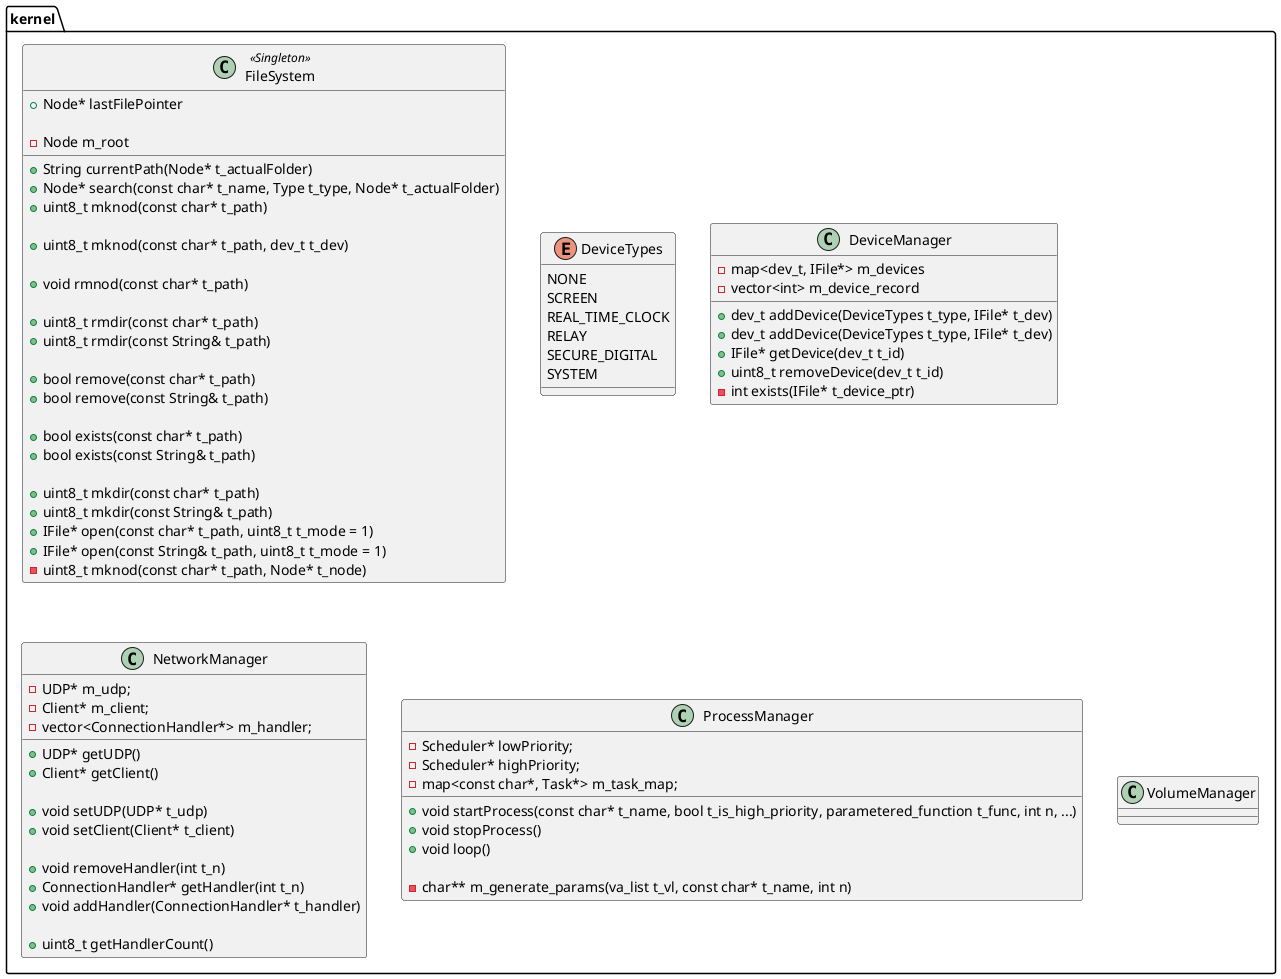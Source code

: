 @startuml Kernel
package "kernel"{
    class FileSystem << Singleton >>{
        + String currentPath(Node* t_actualFolder)
        + Node* search(const char* t_name, Type t_type, Node* t_actualFolder)
        + uint8_t mknod(const char* t_path)

        + uint8_t mknod(const char* t_path, dev_t t_dev)

        + void rmnod(const char* t_path)

        + uint8_t rmdir(const char* t_path)
        + uint8_t rmdir(const String& t_path)

        + bool remove(const char* t_path)
        + bool remove(const String& t_path)

        + bool exists(const char* t_path)
        + bool exists(const String& t_path)

        + uint8_t mkdir(const char* t_path)
        + uint8_t mkdir(const String& t_path)
        + IFile* open(const char* t_path, uint8_t t_mode = 1)
        + IFile* open(const String& t_path, uint8_t t_mode = 1)
        + Node* lastFilePointer

        - uint8_t mknod(const char* t_path, Node* t_node)
        - Node m_root
    }

    enum DeviceTypes{
        NONE
        SCREEN
        REAL_TIME_CLOCK
        RELAY
        SECURE_DIGITAL
        SYSTEM
    }
    class DeviceManager {
        + dev_t addDevice(DeviceTypes t_type, IFile* t_dev)
        + dev_t addDevice(DeviceTypes t_type, IFile* t_dev)
        + IFile* getDevice(dev_t t_id)
        + uint8_t removeDevice(dev_t t_id)

        - map<dev_t, IFile*> m_devices
        - vector<int> m_device_record
        - int exists(IFile* t_device_ptr)
    }
    class NetworkManager{
        + UDP* getUDP()
        + Client* getClient()

        + void setUDP(UDP* t_udp)
        + void setClient(Client* t_client)

        + void removeHandler(int t_n)
        + ConnectionHandler* getHandler(int t_n)
        + void addHandler(ConnectionHandler* t_handler)

        + uint8_t getHandlerCount()

        - UDP* m_udp;
        - Client* m_client;
        - vector<ConnectionHandler*> m_handler;
    }
    class ProcessManager{
        + void startProcess(const char* t_name, bool t_is_high_priority, parametered_function t_func, int n, ...)
        + void stopProcess()
        + void loop()

        - char** m_generate_params(va_list t_vl, const char* t_name, int n)
        - Scheduler* lowPriority;
        - Scheduler* highPriority;
        - map<const char*, Task*> m_task_map;
    }
    class VolumeManager{

    }

}
@enduml